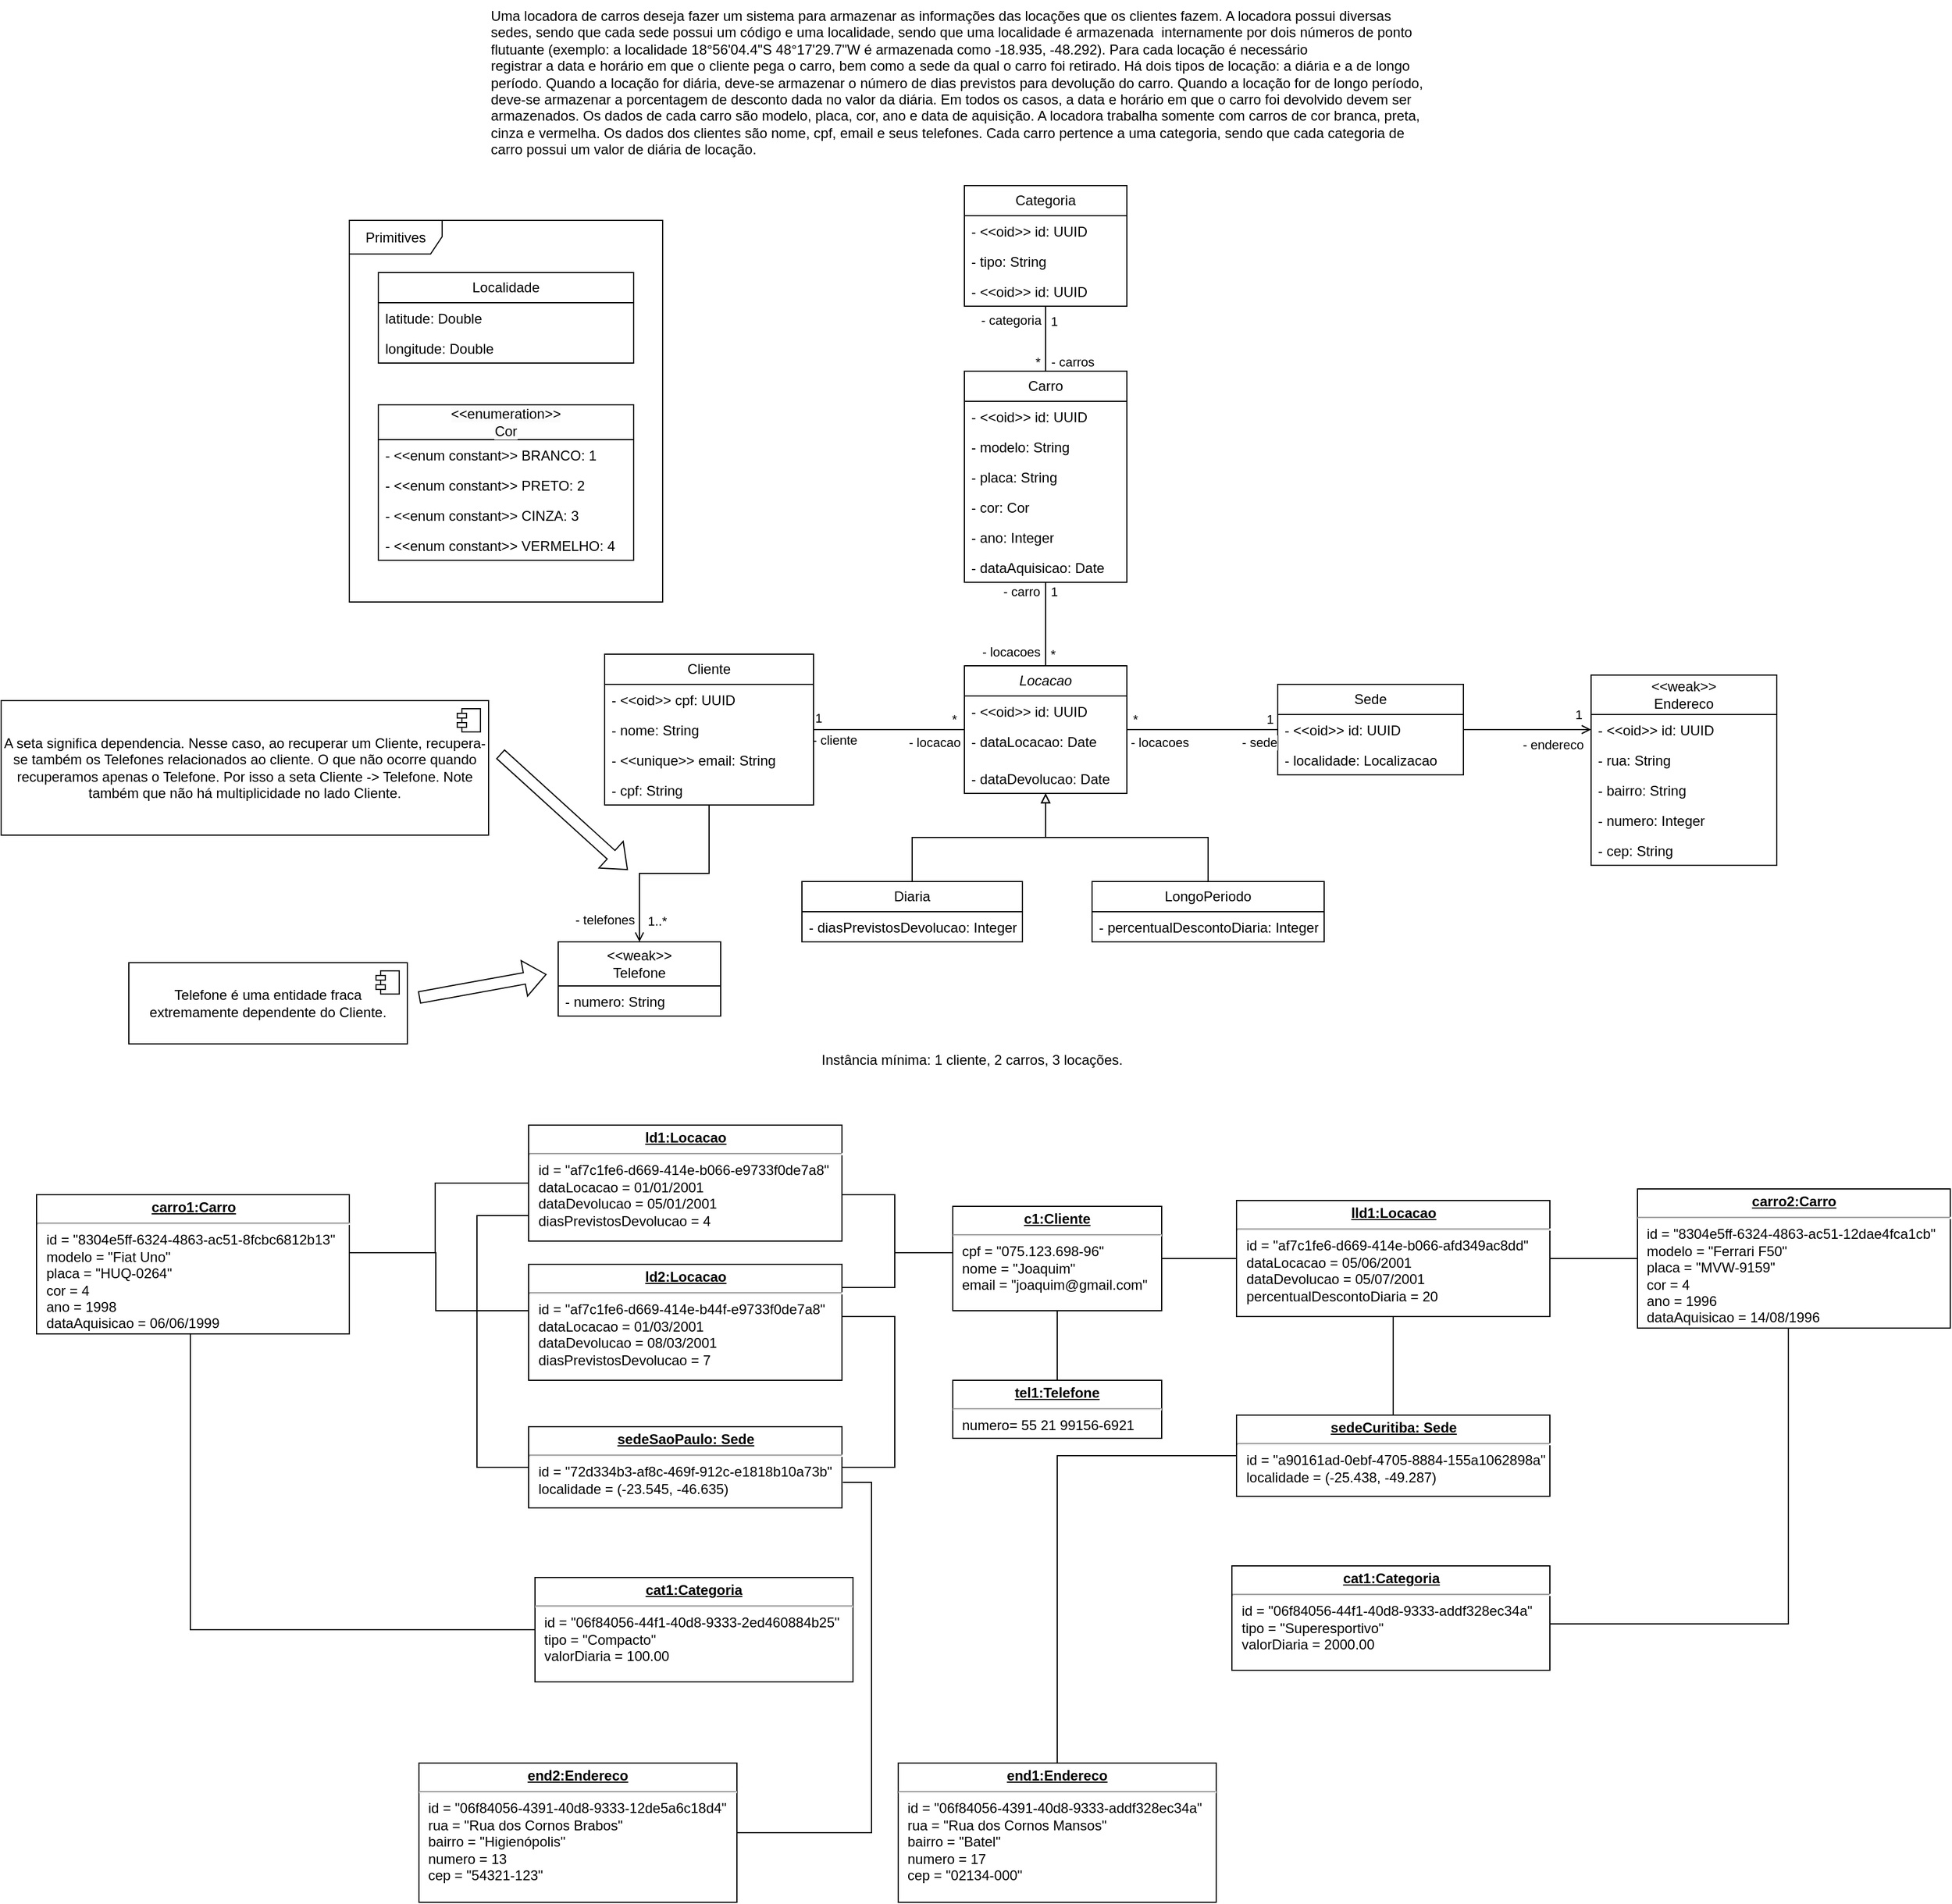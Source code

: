<mxfile version="21.1.2" type="device">
  <diagram name="Página-1" id="TsKpmsXjIN4i7DIbGRLz">
    <mxGraphModel dx="2321" dy="1532" grid="1" gridSize="10" guides="1" tooltips="1" connect="1" arrows="1" fold="1" page="1" pageScale="1" pageWidth="827" pageHeight="1169" math="0" shadow="0">
      <root>
        <mxCell id="0" />
        <mxCell id="1" parent="0" />
        <mxCell id="SaIdcCznH-HfNLjwCUsC-5" value="Sede" style="swimlane;fontStyle=0;childLayout=stackLayout;horizontal=1;startSize=26;fillColor=none;horizontalStack=0;resizeParent=1;resizeParentMax=0;resizeLast=0;collapsible=1;marginBottom=0;whiteSpace=wrap;html=1;" vertex="1" parent="1">
          <mxGeometry x="-120.0" y="-570" width="160" height="78" as="geometry" />
        </mxCell>
        <mxCell id="SaIdcCznH-HfNLjwCUsC-15" value="- &amp;lt;&amp;lt;oid&amp;gt;&amp;gt; id: UUID" style="text;strokeColor=none;fillColor=none;align=left;verticalAlign=top;spacingLeft=4;spacingRight=4;overflow=hidden;rotatable=0;points=[[0,0.5],[1,0.5]];portConstraint=eastwest;whiteSpace=wrap;html=1;" vertex="1" parent="SaIdcCznH-HfNLjwCUsC-5">
          <mxGeometry y="26" width="160" height="26" as="geometry" />
        </mxCell>
        <mxCell id="SaIdcCznH-HfNLjwCUsC-114" value="- localidade: Localizacao" style="text;strokeColor=none;fillColor=none;align=left;verticalAlign=top;spacingLeft=4;spacingRight=4;overflow=hidden;rotatable=0;points=[[0,0.5],[1,0.5]];portConstraint=eastwest;whiteSpace=wrap;html=1;" vertex="1" parent="SaIdcCznH-HfNLjwCUsC-5">
          <mxGeometry y="52" width="160" height="26" as="geometry" />
        </mxCell>
        <mxCell id="SaIdcCznH-HfNLjwCUsC-16" value="Primitives" style="shape=umlFrame;whiteSpace=wrap;html=1;pointerEvents=0;width=80;height=29;" vertex="1" parent="1">
          <mxGeometry x="-920" y="-970" width="270" height="329" as="geometry" />
        </mxCell>
        <mxCell id="SaIdcCznH-HfNLjwCUsC-17" value="Localidade" style="swimlane;fontStyle=0;childLayout=stackLayout;horizontal=1;startSize=26;fillColor=none;horizontalStack=0;resizeParent=1;resizeParentMax=0;resizeLast=0;collapsible=1;marginBottom=0;whiteSpace=wrap;html=1;" vertex="1" parent="1">
          <mxGeometry x="-895" y="-925" width="220" height="78" as="geometry" />
        </mxCell>
        <mxCell id="SaIdcCznH-HfNLjwCUsC-18" value="latitude: Double" style="text;strokeColor=none;fillColor=none;align=left;verticalAlign=top;spacingLeft=4;spacingRight=4;overflow=hidden;rotatable=0;points=[[0,0.5],[1,0.5]];portConstraint=eastwest;whiteSpace=wrap;html=1;" vertex="1" parent="SaIdcCznH-HfNLjwCUsC-17">
          <mxGeometry y="26" width="220" height="26" as="geometry" />
        </mxCell>
        <mxCell id="SaIdcCznH-HfNLjwCUsC-19" value="longitude: Double" style="text;strokeColor=none;fillColor=none;align=left;verticalAlign=top;spacingLeft=4;spacingRight=4;overflow=hidden;rotatable=0;points=[[0,0.5],[1,0.5]];portConstraint=eastwest;whiteSpace=wrap;html=1;" vertex="1" parent="SaIdcCznH-HfNLjwCUsC-17">
          <mxGeometry y="52" width="220" height="26" as="geometry" />
        </mxCell>
        <mxCell id="SaIdcCznH-HfNLjwCUsC-43" style="edgeStyle=orthogonalEdgeStyle;rounded=0;orthogonalLoop=1;jettySize=auto;html=1;endArrow=none;endFill=0;" edge="1" parent="1" source="SaIdcCznH-HfNLjwCUsC-21" target="SaIdcCznH-HfNLjwCUsC-28">
          <mxGeometry relative="1" as="geometry" />
        </mxCell>
        <mxCell id="SaIdcCznH-HfNLjwCUsC-49" value="1" style="edgeLabel;html=1;align=center;verticalAlign=middle;resizable=0;points=[];" vertex="1" connectable="0" parent="SaIdcCznH-HfNLjwCUsC-43">
          <mxGeometry x="-0.863" relative="1" as="geometry">
            <mxPoint x="-5" y="-10" as="offset" />
          </mxGeometry>
        </mxCell>
        <mxCell id="SaIdcCznH-HfNLjwCUsC-50" value="- cliente" style="edgeLabel;html=1;align=center;verticalAlign=middle;resizable=0;points=[];" vertex="1" connectable="0" parent="SaIdcCznH-HfNLjwCUsC-43">
          <mxGeometry x="-0.863" relative="1" as="geometry">
            <mxPoint x="9" y="9" as="offset" />
          </mxGeometry>
        </mxCell>
        <mxCell id="SaIdcCznH-HfNLjwCUsC-53" value="*" style="edgeLabel;html=1;align=center;verticalAlign=middle;resizable=0;points=[];" vertex="1" connectable="0" parent="SaIdcCznH-HfNLjwCUsC-43">
          <mxGeometry x="0.725" y="-3" relative="1" as="geometry">
            <mxPoint x="9" y="-12" as="offset" />
          </mxGeometry>
        </mxCell>
        <mxCell id="SaIdcCznH-HfNLjwCUsC-54" value="- locacao" style="edgeLabel;html=1;align=center;verticalAlign=middle;resizable=0;points=[];" vertex="1" connectable="0" parent="SaIdcCznH-HfNLjwCUsC-43">
          <mxGeometry x="0.861" relative="1" as="geometry">
            <mxPoint x="-17" y="11" as="offset" />
          </mxGeometry>
        </mxCell>
        <mxCell id="SaIdcCznH-HfNLjwCUsC-21" value="Cliente" style="swimlane;fontStyle=0;childLayout=stackLayout;horizontal=1;startSize=26;fillColor=none;horizontalStack=0;resizeParent=1;resizeParentMax=0;resizeLast=0;collapsible=1;marginBottom=0;whiteSpace=wrap;html=1;" vertex="1" parent="1">
          <mxGeometry x="-700" y="-596" width="180" height="130" as="geometry" />
        </mxCell>
        <mxCell id="SaIdcCznH-HfNLjwCUsC-26" value="- &amp;lt;&amp;lt;oid&amp;gt;&amp;gt; cpf: UUID" style="text;strokeColor=none;fillColor=none;align=left;verticalAlign=top;spacingLeft=4;spacingRight=4;overflow=hidden;rotatable=0;points=[[0,0.5],[1,0.5]];portConstraint=eastwest;whiteSpace=wrap;html=1;" vertex="1" parent="SaIdcCznH-HfNLjwCUsC-21">
          <mxGeometry y="26" width="180" height="26" as="geometry" />
        </mxCell>
        <mxCell id="SaIdcCznH-HfNLjwCUsC-94" value="- nome: String" style="text;strokeColor=none;fillColor=none;align=left;verticalAlign=top;spacingLeft=4;spacingRight=4;overflow=hidden;rotatable=0;points=[[0,0.5],[1,0.5]];portConstraint=eastwest;whiteSpace=wrap;html=1;" vertex="1" parent="SaIdcCznH-HfNLjwCUsC-21">
          <mxGeometry y="52" width="180" height="26" as="geometry" />
        </mxCell>
        <mxCell id="SaIdcCznH-HfNLjwCUsC-95" value="- &amp;lt;&amp;lt;unique&amp;gt;&amp;gt; email: String" style="text;strokeColor=none;fillColor=none;align=left;verticalAlign=top;spacingLeft=4;spacingRight=4;overflow=hidden;rotatable=0;points=[[0,0.5],[1,0.5]];portConstraint=eastwest;whiteSpace=wrap;html=1;" vertex="1" parent="SaIdcCznH-HfNLjwCUsC-21">
          <mxGeometry y="78" width="180" height="26" as="geometry" />
        </mxCell>
        <mxCell id="SaIdcCznH-HfNLjwCUsC-96" value="- cpf: String" style="text;strokeColor=none;fillColor=none;align=left;verticalAlign=top;spacingLeft=4;spacingRight=4;overflow=hidden;rotatable=0;points=[[0,0.5],[1,0.5]];portConstraint=eastwest;whiteSpace=wrap;html=1;" vertex="1" parent="SaIdcCznH-HfNLjwCUsC-21">
          <mxGeometry y="104" width="180" height="26" as="geometry" />
        </mxCell>
        <mxCell id="SaIdcCznH-HfNLjwCUsC-46" style="edgeStyle=orthogonalEdgeStyle;rounded=0;orthogonalLoop=1;jettySize=auto;html=1;endArrow=none;endFill=0;" edge="1" parent="1" source="SaIdcCznH-HfNLjwCUsC-28" target="SaIdcCznH-HfNLjwCUsC-5">
          <mxGeometry relative="1" as="geometry" />
        </mxCell>
        <mxCell id="SaIdcCznH-HfNLjwCUsC-47" value="1" style="edgeLabel;html=1;align=center;verticalAlign=middle;resizable=0;points=[];" vertex="1" connectable="0" parent="SaIdcCznH-HfNLjwCUsC-46">
          <mxGeometry x="0.863" y="3" relative="1" as="geometry">
            <mxPoint x="2" y="-6" as="offset" />
          </mxGeometry>
        </mxCell>
        <mxCell id="SaIdcCznH-HfNLjwCUsC-48" value="- sede" style="edgeLabel;html=1;align=center;verticalAlign=middle;resizable=0;points=[];" vertex="1" connectable="0" parent="SaIdcCznH-HfNLjwCUsC-46">
          <mxGeometry x="0.848" y="1" relative="1" as="geometry">
            <mxPoint x="-6" y="12" as="offset" />
          </mxGeometry>
        </mxCell>
        <mxCell id="SaIdcCznH-HfNLjwCUsC-51" value="*" style="edgeLabel;html=1;align=center;verticalAlign=middle;resizable=0;points=[];" vertex="1" connectable="0" parent="SaIdcCznH-HfNLjwCUsC-46">
          <mxGeometry x="-0.807" y="2" relative="1" as="geometry">
            <mxPoint x="-6" y="-7" as="offset" />
          </mxGeometry>
        </mxCell>
        <mxCell id="SaIdcCznH-HfNLjwCUsC-52" value="- locacoes" style="edgeLabel;html=1;align=center;verticalAlign=middle;resizable=0;points=[];" vertex="1" connectable="0" parent="SaIdcCznH-HfNLjwCUsC-46">
          <mxGeometry x="-0.803" y="-1" relative="1" as="geometry">
            <mxPoint x="15" y="10" as="offset" />
          </mxGeometry>
        </mxCell>
        <mxCell id="SaIdcCznH-HfNLjwCUsC-67" style="edgeStyle=orthogonalEdgeStyle;rounded=0;orthogonalLoop=1;jettySize=auto;html=1;endArrow=none;endFill=0;" edge="1" parent="1" source="SaIdcCznH-HfNLjwCUsC-28" target="SaIdcCznH-HfNLjwCUsC-60">
          <mxGeometry relative="1" as="geometry" />
        </mxCell>
        <mxCell id="SaIdcCznH-HfNLjwCUsC-68" value="*" style="edgeLabel;html=1;align=center;verticalAlign=middle;resizable=0;points=[];" vertex="1" connectable="0" parent="SaIdcCznH-HfNLjwCUsC-67">
          <mxGeometry x="-0.782" y="-1" relative="1" as="geometry">
            <mxPoint x="5" y="-2" as="offset" />
          </mxGeometry>
        </mxCell>
        <mxCell id="SaIdcCznH-HfNLjwCUsC-69" value="- locacoes" style="edgeLabel;html=1;align=center;verticalAlign=middle;resizable=0;points=[];" vertex="1" connectable="0" parent="SaIdcCznH-HfNLjwCUsC-67">
          <mxGeometry x="-0.797" y="2" relative="1" as="geometry">
            <mxPoint x="-28" y="-5" as="offset" />
          </mxGeometry>
        </mxCell>
        <mxCell id="SaIdcCznH-HfNLjwCUsC-70" value="1" style="edgeLabel;html=1;align=center;verticalAlign=middle;resizable=0;points=[];" vertex="1" connectable="0" parent="SaIdcCznH-HfNLjwCUsC-67">
          <mxGeometry x="0.788" y="-1" relative="1" as="geometry">
            <mxPoint x="6" as="offset" />
          </mxGeometry>
        </mxCell>
        <mxCell id="SaIdcCznH-HfNLjwCUsC-71" value="- carro" style="edgeLabel;html=1;align=center;verticalAlign=middle;resizable=0;points=[];" vertex="1" connectable="0" parent="SaIdcCznH-HfNLjwCUsC-67">
          <mxGeometry x="0.833" y="2" relative="1" as="geometry">
            <mxPoint x="-19" y="2" as="offset" />
          </mxGeometry>
        </mxCell>
        <mxCell id="SaIdcCznH-HfNLjwCUsC-28" value="&lt;i&gt;Locacao&lt;/i&gt;" style="swimlane;fontStyle=0;childLayout=stackLayout;horizontal=1;startSize=26;fillColor=none;horizontalStack=0;resizeParent=1;resizeParentMax=0;resizeLast=0;collapsible=1;marginBottom=0;whiteSpace=wrap;html=1;" vertex="1" parent="1">
          <mxGeometry x="-390" y="-586" width="140" height="110" as="geometry" />
        </mxCell>
        <mxCell id="SaIdcCznH-HfNLjwCUsC-31" value="- &amp;lt;&amp;lt;oid&amp;gt;&amp;gt; id: UUID" style="text;strokeColor=none;fillColor=none;align=left;verticalAlign=top;spacingLeft=4;spacingRight=4;overflow=hidden;rotatable=0;points=[[0,0.5],[1,0.5]];portConstraint=eastwest;whiteSpace=wrap;html=1;" vertex="1" parent="SaIdcCznH-HfNLjwCUsC-28">
          <mxGeometry y="26" width="140" height="26" as="geometry" />
        </mxCell>
        <mxCell id="SaIdcCznH-HfNLjwCUsC-59" value="- dataLocacao: Date" style="text;strokeColor=none;fillColor=none;align=left;verticalAlign=top;spacingLeft=4;spacingRight=4;overflow=hidden;rotatable=0;points=[[0,0.5],[1,0.5]];portConstraint=eastwest;whiteSpace=wrap;html=1;" vertex="1" parent="SaIdcCznH-HfNLjwCUsC-28">
          <mxGeometry y="52" width="140" height="32" as="geometry" />
        </mxCell>
        <mxCell id="SaIdcCznH-HfNLjwCUsC-42" value="- dataDevolucao: Date" style="text;strokeColor=none;fillColor=none;align=left;verticalAlign=top;spacingLeft=4;spacingRight=4;overflow=hidden;rotatable=0;points=[[0,0.5],[1,0.5]];portConstraint=eastwest;whiteSpace=wrap;html=1;" vertex="1" parent="SaIdcCznH-HfNLjwCUsC-28">
          <mxGeometry y="84" width="140" height="26" as="geometry" />
        </mxCell>
        <mxCell id="SaIdcCznH-HfNLjwCUsC-40" style="edgeStyle=orthogonalEdgeStyle;rounded=0;orthogonalLoop=1;jettySize=auto;html=1;endArrow=block;endFill=0;" edge="1" parent="1" source="SaIdcCznH-HfNLjwCUsC-32" target="SaIdcCznH-HfNLjwCUsC-28">
          <mxGeometry relative="1" as="geometry" />
        </mxCell>
        <mxCell id="SaIdcCznH-HfNLjwCUsC-32" value="Diaria" style="swimlane;fontStyle=0;childLayout=stackLayout;horizontal=1;startSize=26;fillColor=none;horizontalStack=0;resizeParent=1;resizeParentMax=0;resizeLast=0;collapsible=1;marginBottom=0;whiteSpace=wrap;html=1;" vertex="1" parent="1">
          <mxGeometry x="-530" y="-400" width="190" height="52" as="geometry" />
        </mxCell>
        <mxCell id="SaIdcCznH-HfNLjwCUsC-33" value="- diasPrevistosDevolucao: Integer" style="text;strokeColor=none;fillColor=none;align=left;verticalAlign=top;spacingLeft=4;spacingRight=4;overflow=hidden;rotatable=0;points=[[0,0.5],[1,0.5]];portConstraint=eastwest;whiteSpace=wrap;html=1;" vertex="1" parent="SaIdcCznH-HfNLjwCUsC-32">
          <mxGeometry y="26" width="190" height="26" as="geometry" />
        </mxCell>
        <mxCell id="SaIdcCznH-HfNLjwCUsC-41" style="edgeStyle=orthogonalEdgeStyle;rounded=0;orthogonalLoop=1;jettySize=auto;html=1;endArrow=block;endFill=0;" edge="1" parent="1" source="SaIdcCznH-HfNLjwCUsC-36" target="SaIdcCznH-HfNLjwCUsC-28">
          <mxGeometry relative="1" as="geometry" />
        </mxCell>
        <mxCell id="SaIdcCznH-HfNLjwCUsC-36" value="LongoPeriodo" style="swimlane;fontStyle=0;childLayout=stackLayout;horizontal=1;startSize=26;fillColor=none;horizontalStack=0;resizeParent=1;resizeParentMax=0;resizeLast=0;collapsible=1;marginBottom=0;whiteSpace=wrap;html=1;" vertex="1" parent="1">
          <mxGeometry x="-280" y="-400" width="200" height="52" as="geometry" />
        </mxCell>
        <mxCell id="SaIdcCznH-HfNLjwCUsC-38" value="- percentualDescontoDiaria: Integer" style="text;strokeColor=none;fillColor=none;align=left;verticalAlign=top;spacingLeft=4;spacingRight=4;overflow=hidden;rotatable=0;points=[[0,0.5],[1,0.5]];portConstraint=eastwest;whiteSpace=wrap;html=1;" vertex="1" parent="SaIdcCznH-HfNLjwCUsC-36">
          <mxGeometry y="26" width="200" height="26" as="geometry" />
        </mxCell>
        <mxCell id="SaIdcCznH-HfNLjwCUsC-86" style="edgeStyle=orthogonalEdgeStyle;rounded=0;orthogonalLoop=1;jettySize=auto;html=1;endArrow=none;endFill=0;" edge="1" parent="1" source="SaIdcCznH-HfNLjwCUsC-60" target="SaIdcCznH-HfNLjwCUsC-80">
          <mxGeometry relative="1" as="geometry">
            <Array as="points">
              <mxPoint x="-320" y="-850" />
              <mxPoint x="-320" y="-850" />
            </Array>
          </mxGeometry>
        </mxCell>
        <mxCell id="SaIdcCznH-HfNLjwCUsC-87" value="1" style="edgeLabel;html=1;align=center;verticalAlign=middle;resizable=0;points=[];" vertex="1" connectable="0" parent="SaIdcCznH-HfNLjwCUsC-86">
          <mxGeometry x="0.724" y="1" relative="1" as="geometry">
            <mxPoint x="8" y="5" as="offset" />
          </mxGeometry>
        </mxCell>
        <mxCell id="SaIdcCznH-HfNLjwCUsC-88" value="- categoria" style="edgeLabel;html=1;align=center;verticalAlign=middle;resizable=0;points=[];" vertex="1" connectable="0" parent="SaIdcCznH-HfNLjwCUsC-86">
          <mxGeometry x="0.589" y="1" relative="1" as="geometry">
            <mxPoint x="-29" as="offset" />
          </mxGeometry>
        </mxCell>
        <mxCell id="SaIdcCznH-HfNLjwCUsC-89" value="- carros" style="edgeLabel;html=1;align=center;verticalAlign=middle;resizable=0;points=[];" vertex="1" connectable="0" parent="SaIdcCznH-HfNLjwCUsC-86">
          <mxGeometry x="-0.696" y="2" relative="1" as="geometry">
            <mxPoint x="25" as="offset" />
          </mxGeometry>
        </mxCell>
        <mxCell id="SaIdcCznH-HfNLjwCUsC-90" value="*" style="edgeLabel;html=1;align=center;verticalAlign=middle;resizable=0;points=[];" vertex="1" connectable="0" parent="SaIdcCznH-HfNLjwCUsC-86">
          <mxGeometry x="-0.696" relative="1" as="geometry">
            <mxPoint x="-7" as="offset" />
          </mxGeometry>
        </mxCell>
        <mxCell id="SaIdcCznH-HfNLjwCUsC-60" value="Carro" style="swimlane;fontStyle=0;childLayout=stackLayout;horizontal=1;startSize=26;fillColor=none;horizontalStack=0;resizeParent=1;resizeParentMax=0;resizeLast=0;collapsible=1;marginBottom=0;whiteSpace=wrap;html=1;" vertex="1" parent="1">
          <mxGeometry x="-390" y="-840" width="140" height="182" as="geometry" />
        </mxCell>
        <mxCell id="SaIdcCznH-HfNLjwCUsC-61" value="- &amp;lt;&amp;lt;oid&amp;gt;&amp;gt; id: UUID" style="text;strokeColor=none;fillColor=none;align=left;verticalAlign=top;spacingLeft=4;spacingRight=4;overflow=hidden;rotatable=0;points=[[0,0.5],[1,0.5]];portConstraint=eastwest;whiteSpace=wrap;html=1;" vertex="1" parent="SaIdcCznH-HfNLjwCUsC-60">
          <mxGeometry y="26" width="140" height="26" as="geometry" />
        </mxCell>
        <mxCell id="SaIdcCznH-HfNLjwCUsC-62" value="- modelo: String" style="text;strokeColor=none;fillColor=none;align=left;verticalAlign=top;spacingLeft=4;spacingRight=4;overflow=hidden;rotatable=0;points=[[0,0.5],[1,0.5]];portConstraint=eastwest;whiteSpace=wrap;html=1;" vertex="1" parent="SaIdcCznH-HfNLjwCUsC-60">
          <mxGeometry y="52" width="140" height="26" as="geometry" />
        </mxCell>
        <mxCell id="SaIdcCznH-HfNLjwCUsC-63" value="- placa: String" style="text;strokeColor=none;fillColor=none;align=left;verticalAlign=top;spacingLeft=4;spacingRight=4;overflow=hidden;rotatable=0;points=[[0,0.5],[1,0.5]];portConstraint=eastwest;whiteSpace=wrap;html=1;" vertex="1" parent="SaIdcCznH-HfNLjwCUsC-60">
          <mxGeometry y="78" width="140" height="26" as="geometry" />
        </mxCell>
        <mxCell id="SaIdcCznH-HfNLjwCUsC-72" value="- cor: Cor" style="text;strokeColor=none;fillColor=none;align=left;verticalAlign=top;spacingLeft=4;spacingRight=4;overflow=hidden;rotatable=0;points=[[0,0.5],[1,0.5]];portConstraint=eastwest;whiteSpace=wrap;html=1;" vertex="1" parent="SaIdcCznH-HfNLjwCUsC-60">
          <mxGeometry y="104" width="140" height="26" as="geometry" />
        </mxCell>
        <mxCell id="SaIdcCznH-HfNLjwCUsC-127" value="- ano: Integer" style="text;strokeColor=none;fillColor=none;align=left;verticalAlign=top;spacingLeft=4;spacingRight=4;overflow=hidden;rotatable=0;points=[[0,0.5],[1,0.5]];portConstraint=eastwest;whiteSpace=wrap;html=1;" vertex="1" parent="SaIdcCznH-HfNLjwCUsC-60">
          <mxGeometry y="130" width="140" height="26" as="geometry" />
        </mxCell>
        <mxCell id="SaIdcCznH-HfNLjwCUsC-79" value="- dataAquisicao: Date" style="text;strokeColor=none;fillColor=none;align=left;verticalAlign=top;spacingLeft=4;spacingRight=4;overflow=hidden;rotatable=0;points=[[0,0.5],[1,0.5]];portConstraint=eastwest;whiteSpace=wrap;html=1;" vertex="1" parent="SaIdcCznH-HfNLjwCUsC-60">
          <mxGeometry y="156" width="140" height="26" as="geometry" />
        </mxCell>
        <mxCell id="SaIdcCznH-HfNLjwCUsC-73" value="&lt;span style=&quot;color: rgb(0, 0, 0); font-family: Helvetica; font-size: 12px; font-style: normal; font-variant-ligatures: normal; font-variant-caps: normal; font-weight: 400; letter-spacing: normal; orphans: 2; text-align: left; text-indent: 0px; text-transform: none; widows: 2; word-spacing: 0px; -webkit-text-stroke-width: 0px; background-color: rgb(251, 251, 251); text-decoration-thickness: initial; text-decoration-style: initial; text-decoration-color: initial; float: none; display: inline !important;&quot;&gt;&amp;lt;&amp;lt;enumeration&amp;gt;&amp;gt;&lt;br&gt;Cor&lt;br&gt;&lt;/span&gt;" style="swimlane;fontStyle=0;childLayout=stackLayout;horizontal=1;startSize=30;fillColor=none;horizontalStack=0;resizeParent=1;resizeParentMax=0;resizeLast=0;collapsible=1;marginBottom=0;whiteSpace=wrap;html=1;" vertex="1" parent="1">
          <mxGeometry x="-895" y="-811" width="220" height="134" as="geometry" />
        </mxCell>
        <mxCell id="SaIdcCznH-HfNLjwCUsC-74" value="- &amp;lt;&amp;lt;enum constant&amp;gt;&amp;gt; BRANCO: 1" style="text;strokeColor=none;fillColor=none;align=left;verticalAlign=top;spacingLeft=4;spacingRight=4;overflow=hidden;rotatable=0;points=[[0,0.5],[1,0.5]];portConstraint=eastwest;whiteSpace=wrap;html=1;" vertex="1" parent="SaIdcCznH-HfNLjwCUsC-73">
          <mxGeometry y="30" width="220" height="26" as="geometry" />
        </mxCell>
        <mxCell id="SaIdcCznH-HfNLjwCUsC-76" value="- &amp;lt;&amp;lt;enum constant&amp;gt;&amp;gt; PRETO: 2" style="text;strokeColor=none;fillColor=none;align=left;verticalAlign=top;spacingLeft=4;spacingRight=4;overflow=hidden;rotatable=0;points=[[0,0.5],[1,0.5]];portConstraint=eastwest;whiteSpace=wrap;html=1;" vertex="1" parent="SaIdcCznH-HfNLjwCUsC-73">
          <mxGeometry y="56" width="220" height="26" as="geometry" />
        </mxCell>
        <mxCell id="SaIdcCznH-HfNLjwCUsC-77" value="- &amp;lt;&amp;lt;enum constant&amp;gt;&amp;gt; CINZA: 3" style="text;strokeColor=none;fillColor=none;align=left;verticalAlign=top;spacingLeft=4;spacingRight=4;overflow=hidden;rotatable=0;points=[[0,0.5],[1,0.5]];portConstraint=eastwest;whiteSpace=wrap;html=1;" vertex="1" parent="SaIdcCznH-HfNLjwCUsC-73">
          <mxGeometry y="82" width="220" height="26" as="geometry" />
        </mxCell>
        <mxCell id="SaIdcCznH-HfNLjwCUsC-78" value="- &amp;lt;&amp;lt;enum constant&amp;gt;&amp;gt; VERMELHO: 4" style="text;strokeColor=none;fillColor=none;align=left;verticalAlign=top;spacingLeft=4;spacingRight=4;overflow=hidden;rotatable=0;points=[[0,0.5],[1,0.5]];portConstraint=eastwest;whiteSpace=wrap;html=1;" vertex="1" parent="SaIdcCznH-HfNLjwCUsC-73">
          <mxGeometry y="108" width="220" height="26" as="geometry" />
        </mxCell>
        <mxCell id="SaIdcCznH-HfNLjwCUsC-80" value="Categoria" style="swimlane;fontStyle=0;childLayout=stackLayout;horizontal=1;startSize=26;fillColor=none;horizontalStack=0;resizeParent=1;resizeParentMax=0;resizeLast=0;collapsible=1;marginBottom=0;whiteSpace=wrap;html=1;" vertex="1" parent="1">
          <mxGeometry x="-390" y="-1000" width="140" height="104" as="geometry" />
        </mxCell>
        <mxCell id="SaIdcCznH-HfNLjwCUsC-81" value="- &amp;lt;&amp;lt;oid&amp;gt;&amp;gt; id: UUID" style="text;strokeColor=none;fillColor=none;align=left;verticalAlign=top;spacingLeft=4;spacingRight=4;overflow=hidden;rotatable=0;points=[[0,0.5],[1,0.5]];portConstraint=eastwest;whiteSpace=wrap;html=1;" vertex="1" parent="SaIdcCznH-HfNLjwCUsC-80">
          <mxGeometry y="26" width="140" height="26" as="geometry" />
        </mxCell>
        <mxCell id="SaIdcCznH-HfNLjwCUsC-82" value="- tipo: String" style="text;strokeColor=none;fillColor=none;align=left;verticalAlign=top;spacingLeft=4;spacingRight=4;overflow=hidden;rotatable=0;points=[[0,0.5],[1,0.5]];portConstraint=eastwest;whiteSpace=wrap;html=1;" vertex="1" parent="SaIdcCznH-HfNLjwCUsC-80">
          <mxGeometry y="52" width="140" height="26" as="geometry" />
        </mxCell>
        <mxCell id="SaIdcCznH-HfNLjwCUsC-122" value="- &amp;lt;&amp;lt;oid&amp;gt;&amp;gt; id: UUID" style="text;strokeColor=none;fillColor=none;align=left;verticalAlign=top;spacingLeft=4;spacingRight=4;overflow=hidden;rotatable=0;points=[[0,0.5],[1,0.5]];portConstraint=eastwest;whiteSpace=wrap;html=1;" vertex="1" parent="SaIdcCznH-HfNLjwCUsC-80">
          <mxGeometry y="78" width="140" height="26" as="geometry" />
        </mxCell>
        <mxCell id="SaIdcCznH-HfNLjwCUsC-102" style="edgeStyle=orthogonalEdgeStyle;rounded=0;orthogonalLoop=1;jettySize=auto;html=1;endArrow=none;endFill=0;" edge="1" parent="1" source="SaIdcCznH-HfNLjwCUsC-91" target="SaIdcCznH-HfNLjwCUsC-97">
          <mxGeometry relative="1" as="geometry">
            <Array as="points">
              <mxPoint x="-450" y="-80" />
              <mxPoint x="-450" y="-130" />
            </Array>
          </mxGeometry>
        </mxCell>
        <mxCell id="SaIdcCznH-HfNLjwCUsC-103" style="edgeStyle=orthogonalEdgeStyle;rounded=0;orthogonalLoop=1;jettySize=auto;html=1;endArrow=none;endFill=0;" edge="1" parent="1" source="SaIdcCznH-HfNLjwCUsC-91" target="SaIdcCznH-HfNLjwCUsC-100">
          <mxGeometry relative="1" as="geometry">
            <Array as="points">
              <mxPoint x="-450" y="-80" />
              <mxPoint x="-450" y="-50" />
            </Array>
          </mxGeometry>
        </mxCell>
        <mxCell id="SaIdcCznH-HfNLjwCUsC-112" style="edgeStyle=orthogonalEdgeStyle;rounded=0;orthogonalLoop=1;jettySize=auto;html=1;endArrow=none;endFill=0;" edge="1" parent="1" source="SaIdcCznH-HfNLjwCUsC-91" target="SaIdcCznH-HfNLjwCUsC-101">
          <mxGeometry relative="1" as="geometry" />
        </mxCell>
        <mxCell id="SaIdcCznH-HfNLjwCUsC-138" style="edgeStyle=orthogonalEdgeStyle;rounded=0;orthogonalLoop=1;jettySize=auto;html=1;endArrow=none;endFill=0;" edge="1" parent="1" source="SaIdcCznH-HfNLjwCUsC-91" target="SaIdcCznH-HfNLjwCUsC-137">
          <mxGeometry relative="1" as="geometry" />
        </mxCell>
        <mxCell id="SaIdcCznH-HfNLjwCUsC-91" value="&lt;p style=&quot;margin:0px;margin-top:4px;text-align:center;text-decoration:underline;&quot;&gt;&lt;b&gt;c1:Cliente&lt;/b&gt;&lt;/p&gt;&lt;hr&gt;&lt;p style=&quot;margin:0px;margin-left:8px;&quot;&gt;cpf = &quot;075.123.698-96&quot;&lt;br&gt;&lt;/p&gt;&lt;p style=&quot;margin:0px;margin-left:8px;&quot;&gt;nome = &quot;Joaquim&quot;&lt;/p&gt;&lt;p style=&quot;margin:0px;margin-left:8px;&quot;&gt;email = &quot;joaquim@gmail.com&quot;&lt;/p&gt;&lt;p style=&quot;margin:0px;margin-left:8px;&quot;&gt;&lt;br&gt;&lt;/p&gt;" style="verticalAlign=top;align=left;overflow=fill;fontSize=12;fontFamily=Helvetica;html=1;whiteSpace=wrap;" vertex="1" parent="1">
          <mxGeometry x="-400" y="-120" width="180" height="90" as="geometry" />
        </mxCell>
        <mxCell id="SaIdcCznH-HfNLjwCUsC-92" value="Uma locadora de carros deseja fazer um sistema para armazenar&amp;nbsp;as informações das locações que os clientes fazem. A locadora possui diversas sedes, sendo que cada sede possui um código e uma localidade, sendo que uma localidade é armazenada&amp;nbsp; internamente por dois números de ponto flutuante (exemplo: a localidade 18°56&#39;04.4&quot;S 48°17&#39;29.7&quot;W é armazenada como -18.935, -48.292). Para cada locação é necessário&lt;br&gt;registrar a data e horário em que o cliente pega o carro, bem como a sede da qual o carro foi retirado. Há dois tipos de locação: a diária e a de longo período. Quando a locação for diária, deve-se armazenar o número de dias previstos para devolução do carro. Quando a locação for de longo período, deve-se armazenar a porcentagem de desconto dada no valor da diária. Em todos os casos, a data e horário em que o carro foi devolvido devem ser armazenados. Os dados de cada carro são modelo, placa, cor, ano e data de aquisição. A locadora trabalha somente com carros de cor branca, preta, cinza e vermelha. Os dados dos clientes são nome, cpf, email e seus telefones. Cada carro pertence a uma categoria, sendo que cada categoria de carro possui um valor de diária de locação." style="text;whiteSpace=wrap;html=1;" vertex="1" parent="1">
          <mxGeometry x="-800" y="-1160" width="810" height="140" as="geometry" />
        </mxCell>
        <mxCell id="SaIdcCznH-HfNLjwCUsC-93" value="Instância mínima: 1 cliente, 2 carros, 3 locações." style="text;whiteSpace=wrap;html=1;" vertex="1" parent="1">
          <mxGeometry x="-515" y="-260" width="290" height="40" as="geometry" />
        </mxCell>
        <mxCell id="SaIdcCznH-HfNLjwCUsC-109" style="edgeStyle=orthogonalEdgeStyle;rounded=0;orthogonalLoop=1;jettySize=auto;html=1;endArrow=none;endFill=0;" edge="1" parent="1" source="SaIdcCznH-HfNLjwCUsC-97" target="SaIdcCznH-HfNLjwCUsC-105">
          <mxGeometry relative="1" as="geometry">
            <Array as="points">
              <mxPoint x="-846" y="-140" />
              <mxPoint x="-846" y="-80" />
            </Array>
          </mxGeometry>
        </mxCell>
        <mxCell id="SaIdcCznH-HfNLjwCUsC-97" value="&lt;p style=&quot;margin:0px;margin-top:4px;text-align:center;text-decoration:underline;&quot;&gt;&lt;b&gt;ld1:Locacao&lt;/b&gt;&lt;/p&gt;&lt;hr&gt;&lt;p style=&quot;margin:0px;margin-left:8px;&quot;&gt;id =&amp;nbsp;&quot;af7c1fe6-d669-414e-b066-e9733f0de7a8&quot;&lt;/p&gt;&lt;p style=&quot;margin:0px;margin-left:8px;&quot;&gt;dataLocacao = 01/01/2001&lt;br&gt;dataDevolucao = 05/01/2001&lt;/p&gt;&lt;p style=&quot;margin:0px;margin-left:8px;&quot;&gt;diasPrevistosDevolucao = 4&lt;br&gt;&lt;/p&gt;" style="verticalAlign=top;align=left;overflow=fill;fontSize=12;fontFamily=Helvetica;html=1;whiteSpace=wrap;" vertex="1" parent="1">
          <mxGeometry x="-765.5" y="-190" width="270" height="100" as="geometry" />
        </mxCell>
        <mxCell id="SaIdcCznH-HfNLjwCUsC-110" style="edgeStyle=orthogonalEdgeStyle;rounded=0;orthogonalLoop=1;jettySize=auto;html=1;endArrow=none;endFill=0;" edge="1" parent="1" source="SaIdcCznH-HfNLjwCUsC-100" target="SaIdcCznH-HfNLjwCUsC-105">
          <mxGeometry relative="1" as="geometry">
            <Array as="points">
              <mxPoint x="-845.5" y="-30" />
              <mxPoint x="-845.5" y="-80" />
            </Array>
          </mxGeometry>
        </mxCell>
        <mxCell id="SaIdcCznH-HfNLjwCUsC-117" style="edgeStyle=orthogonalEdgeStyle;rounded=0;orthogonalLoop=1;jettySize=auto;html=1;endArrow=none;endFill=0;" edge="1" parent="1" source="SaIdcCznH-HfNLjwCUsC-100" target="SaIdcCznH-HfNLjwCUsC-113">
          <mxGeometry relative="1" as="geometry">
            <Array as="points">
              <mxPoint x="-450" y="-25" />
              <mxPoint x="-450" y="105" />
            </Array>
          </mxGeometry>
        </mxCell>
        <mxCell id="SaIdcCznH-HfNLjwCUsC-100" value="&lt;p style=&quot;margin:0px;margin-top:4px;text-align:center;text-decoration:underline;&quot;&gt;&lt;b&gt;ld2:Locacao&lt;/b&gt;&lt;/p&gt;&lt;hr&gt;&lt;p style=&quot;margin:0px;margin-left:8px;&quot;&gt;id =&amp;nbsp;&quot;af7c1fe6-d669-414e-b44f-e9733f0de7a8&quot;&lt;/p&gt;&lt;p style=&quot;margin:0px;margin-left:8px;&quot;&gt;dataLocacao = 01/03/2001&lt;br&gt;dataDevolucao = 08/03/2001&lt;/p&gt;&lt;p style=&quot;margin:0px;margin-left:8px;&quot;&gt;diasPrevistosDevolucao = 7&lt;br&gt;&lt;/p&gt;" style="verticalAlign=top;align=left;overflow=fill;fontSize=12;fontFamily=Helvetica;html=1;whiteSpace=wrap;" vertex="1" parent="1">
          <mxGeometry x="-765.5" y="-70" width="270" height="100" as="geometry" />
        </mxCell>
        <mxCell id="SaIdcCznH-HfNLjwCUsC-111" style="edgeStyle=orthogonalEdgeStyle;rounded=0;orthogonalLoop=1;jettySize=auto;html=1;endArrow=none;endFill=0;" edge="1" parent="1" source="SaIdcCznH-HfNLjwCUsC-101" target="SaIdcCznH-HfNLjwCUsC-107">
          <mxGeometry relative="1" as="geometry" />
        </mxCell>
        <mxCell id="SaIdcCznH-HfNLjwCUsC-120" style="edgeStyle=orthogonalEdgeStyle;rounded=0;orthogonalLoop=1;jettySize=auto;html=1;endArrow=none;endFill=0;" edge="1" parent="1" source="SaIdcCznH-HfNLjwCUsC-101" target="SaIdcCznH-HfNLjwCUsC-119">
          <mxGeometry relative="1" as="geometry" />
        </mxCell>
        <mxCell id="SaIdcCznH-HfNLjwCUsC-101" value="&lt;p style=&quot;margin:0px;margin-top:4px;text-align:center;text-decoration:underline;&quot;&gt;&lt;b&gt;lld1:Locacao&lt;/b&gt;&lt;/p&gt;&lt;hr&gt;&lt;p style=&quot;margin:0px;margin-left:8px;&quot;&gt;id =&amp;nbsp;&quot;af7c1fe6-d669-414e-b066-afd349ac8dd&quot;&lt;/p&gt;&lt;p style=&quot;margin:0px;margin-left:8px;&quot;&gt;dataLocacao = 05/06/2001&lt;br&gt;dataDevolucao = 05/07/2001&lt;/p&gt;&lt;p style=&quot;margin:0px;margin-left:8px;&quot;&gt;percentualDescontoDiaria = 20&lt;/p&gt;" style="verticalAlign=top;align=left;overflow=fill;fontSize=12;fontFamily=Helvetica;html=1;whiteSpace=wrap;" vertex="1" parent="1">
          <mxGeometry x="-155.5" y="-125" width="270" height="100" as="geometry" />
        </mxCell>
        <mxCell id="SaIdcCznH-HfNLjwCUsC-124" style="edgeStyle=orthogonalEdgeStyle;rounded=0;orthogonalLoop=1;jettySize=auto;html=1;endArrow=none;endFill=0;" edge="1" parent="1" source="SaIdcCznH-HfNLjwCUsC-105" target="SaIdcCznH-HfNLjwCUsC-121">
          <mxGeometry relative="1" as="geometry">
            <Array as="points">
              <mxPoint x="-1057" y="245" />
            </Array>
          </mxGeometry>
        </mxCell>
        <mxCell id="SaIdcCznH-HfNLjwCUsC-105" value="&lt;p style=&quot;margin:0px;margin-top:4px;text-align:center;text-decoration:underline;&quot;&gt;&lt;b&gt;carro1:Carro&lt;/b&gt;&lt;/p&gt;&lt;hr&gt;&lt;p style=&quot;margin:0px;margin-left:8px;&quot;&gt;id =&amp;nbsp;&quot;8304e5ff-6324-4863-ac51-8fcbc6812b13&quot;&lt;/p&gt;&lt;p style=&quot;margin:0px;margin-left:8px;&quot;&gt;modelo = &quot;Fiat Uno&quot;&lt;/p&gt;&lt;p style=&quot;margin:0px;margin-left:8px;&quot;&gt;placa = &quot;HUQ-0264&quot;&lt;/p&gt;&lt;p style=&quot;margin:0px;margin-left:8px;&quot;&gt;cor = 4&lt;/p&gt;&lt;p style=&quot;margin:0px;margin-left:8px;&quot;&gt;ano = 1998&lt;br&gt;&lt;/p&gt;&lt;p style=&quot;margin:0px;margin-left:8px;&quot;&gt;dataAquisicao = 06/06/1999&lt;/p&gt;&lt;p style=&quot;margin:0px;margin-left:8px;&quot;&gt;&lt;br&gt;&lt;/p&gt;" style="verticalAlign=top;align=left;overflow=fill;fontSize=12;fontFamily=Helvetica;html=1;whiteSpace=wrap;" vertex="1" parent="1">
          <mxGeometry x="-1189.5" y="-130" width="269.5" height="120" as="geometry" />
        </mxCell>
        <mxCell id="SaIdcCznH-HfNLjwCUsC-126" style="edgeStyle=orthogonalEdgeStyle;rounded=0;orthogonalLoop=1;jettySize=auto;html=1;endArrow=none;endFill=0;" edge="1" parent="1" source="SaIdcCznH-HfNLjwCUsC-107" target="SaIdcCznH-HfNLjwCUsC-125">
          <mxGeometry relative="1" as="geometry">
            <Array as="points">
              <mxPoint x="320" y="240" />
            </Array>
          </mxGeometry>
        </mxCell>
        <mxCell id="SaIdcCznH-HfNLjwCUsC-107" value="&lt;p style=&quot;margin:0px;margin-top:4px;text-align:center;text-decoration:underline;&quot;&gt;&lt;b&gt;carro2:Carro&lt;/b&gt;&lt;/p&gt;&lt;hr&gt;&lt;p style=&quot;margin:0px;margin-left:8px;&quot;&gt;id =&amp;nbsp;&quot;8304e5ff-6324-4863-ac51-12dae4fca1cb&quot;&lt;/p&gt;&lt;p style=&quot;margin:0px;margin-left:8px;&quot;&gt;modelo = &quot;Ferrari F50&quot;&lt;/p&gt;&lt;p style=&quot;margin:0px;margin-left:8px;&quot;&gt;placa = &quot;MVW-9159&quot;&lt;/p&gt;&lt;p style=&quot;margin:0px;margin-left:8px;&quot;&gt;cor = 4&lt;/p&gt;&lt;p style=&quot;margin:0px;margin-left:8px;&quot;&gt;ano = 1996&lt;/p&gt;&lt;p style=&quot;margin:0px;margin-left:8px;&quot;&gt;dataAquisicao = 14/08/1996&lt;/p&gt;" style="verticalAlign=top;align=left;overflow=fill;fontSize=12;fontFamily=Helvetica;html=1;whiteSpace=wrap;" vertex="1" parent="1">
          <mxGeometry x="190" y="-135" width="269.5" height="120" as="geometry" />
        </mxCell>
        <mxCell id="SaIdcCznH-HfNLjwCUsC-118" style="edgeStyle=orthogonalEdgeStyle;rounded=0;orthogonalLoop=1;jettySize=auto;html=1;exitX=0;exitY=0.5;exitDx=0;exitDy=0;entryX=0;entryY=0.75;entryDx=0;entryDy=0;endArrow=none;endFill=0;" edge="1" parent="1" source="SaIdcCznH-HfNLjwCUsC-113" target="SaIdcCznH-HfNLjwCUsC-97">
          <mxGeometry relative="1" as="geometry">
            <Array as="points">
              <mxPoint x="-810" y="105" />
              <mxPoint x="-810" y="-112" />
            </Array>
          </mxGeometry>
        </mxCell>
        <mxCell id="SaIdcCznH-HfNLjwCUsC-113" value="&lt;p style=&quot;margin:0px;margin-top:4px;text-align:center;text-decoration:underline;&quot;&gt;&lt;b&gt;sedeSaoPaulo: Sede&lt;/b&gt;&lt;/p&gt;&lt;hr&gt;&lt;p style=&quot;margin:0px;margin-left:8px;&quot;&gt;id =&amp;nbsp;&quot;72d334b3-af8c-469f-912c-e1818b10a73b&quot;&lt;/p&gt;&lt;p style=&quot;margin:0px;margin-left:8px;&quot;&gt;localidade = (-23.545&lt;span style=&quot;background-color: initial;&quot; class=&quot;ml-2&quot;&gt;, -46.635)&lt;/span&gt;&lt;/p&gt;" style="verticalAlign=top;align=left;overflow=fill;fontSize=12;fontFamily=Helvetica;html=1;whiteSpace=wrap;" vertex="1" parent="1">
          <mxGeometry x="-765.5" y="70" width="270" height="70" as="geometry" />
        </mxCell>
        <mxCell id="SaIdcCznH-HfNLjwCUsC-157" style="edgeStyle=orthogonalEdgeStyle;rounded=0;orthogonalLoop=1;jettySize=auto;html=1;endArrow=none;endFill=0;" edge="1" parent="1" source="SaIdcCznH-HfNLjwCUsC-119" target="SaIdcCznH-HfNLjwCUsC-156">
          <mxGeometry relative="1" as="geometry" />
        </mxCell>
        <mxCell id="SaIdcCznH-HfNLjwCUsC-119" value="&lt;p style=&quot;margin:0px;margin-top:4px;text-align:center;text-decoration:underline;&quot;&gt;&lt;b&gt;sedeCuritiba: Sede&lt;/b&gt;&lt;/p&gt;&lt;hr&gt;&lt;p style=&quot;margin:0px;margin-left:8px;&quot;&gt;id =&amp;nbsp;&quot;a90161ad-0ebf-4705-8884-155a1062898a&lt;span style=&quot;background-color: initial;&quot;&gt;&quot;&lt;/span&gt;&lt;/p&gt;&lt;p style=&quot;margin:0px;margin-left:8px;&quot;&gt;localidade =&amp;nbsp;(-25.438&lt;span style=&quot;background-color: initial;&quot; class=&quot;ml-2&quot;&gt;, -49.287)&lt;/span&gt;&lt;/p&gt;" style="verticalAlign=top;align=left;overflow=fill;fontSize=12;fontFamily=Helvetica;html=1;whiteSpace=wrap;" vertex="1" parent="1">
          <mxGeometry x="-155.5" y="60" width="270" height="70" as="geometry" />
        </mxCell>
        <mxCell id="SaIdcCznH-HfNLjwCUsC-121" value="&lt;p style=&quot;margin:0px;margin-top:4px;text-align:center;text-decoration:underline;&quot;&gt;&lt;b&gt;cat1:Categoria&lt;/b&gt;&lt;/p&gt;&lt;hr&gt;&lt;p style=&quot;margin:0px;margin-left:8px;&quot;&gt;id =&amp;nbsp;&quot;06f84056-44f1-40d8-9333-2ed460884b25&quot;&lt;/p&gt;&lt;p style=&quot;margin:0px;margin-left:8px;&quot;&gt;tipo = &quot;Compacto&quot;&lt;/p&gt;&lt;p style=&quot;margin:0px;margin-left:8px;&quot;&gt;valorDiaria = 100.00&lt;/p&gt;" style="verticalAlign=top;align=left;overflow=fill;fontSize=12;fontFamily=Helvetica;html=1;whiteSpace=wrap;" vertex="1" parent="1">
          <mxGeometry x="-760" y="200" width="274" height="90" as="geometry" />
        </mxCell>
        <mxCell id="SaIdcCznH-HfNLjwCUsC-125" value="&lt;p style=&quot;margin:0px;margin-top:4px;text-align:center;text-decoration:underline;&quot;&gt;&lt;b&gt;cat1:Categoria&lt;/b&gt;&lt;/p&gt;&lt;hr&gt;&lt;p style=&quot;margin:0px;margin-left:8px;&quot;&gt;id =&amp;nbsp;&quot;06f84056-44f1-40d8-9333-addf328ec34a&quot;&lt;/p&gt;&lt;p style=&quot;margin:0px;margin-left:8px;&quot;&gt;tipo = &quot;Superesportivo&quot;&lt;/p&gt;&lt;p style=&quot;margin:0px;margin-left:8px;&quot;&gt;valorDiaria = 2000.00&lt;/p&gt;" style="verticalAlign=top;align=left;overflow=fill;fontSize=12;fontFamily=Helvetica;html=1;whiteSpace=wrap;" vertex="1" parent="1">
          <mxGeometry x="-159.5" y="190" width="274" height="90" as="geometry" />
        </mxCell>
        <mxCell id="SaIdcCznH-HfNLjwCUsC-132" style="edgeStyle=orthogonalEdgeStyle;rounded=0;orthogonalLoop=1;jettySize=auto;html=1;endArrow=none;endFill=0;startArrow=open;startFill=0;" edge="1" parent="1" source="SaIdcCznH-HfNLjwCUsC-128" target="SaIdcCznH-HfNLjwCUsC-21">
          <mxGeometry relative="1" as="geometry" />
        </mxCell>
        <mxCell id="SaIdcCznH-HfNLjwCUsC-135" value="1..*" style="edgeLabel;html=1;align=center;verticalAlign=middle;resizable=0;points=[];" vertex="1" connectable="0" parent="SaIdcCznH-HfNLjwCUsC-132">
          <mxGeometry x="-0.811" y="-2" relative="1" as="geometry">
            <mxPoint x="13" y="-1" as="offset" />
          </mxGeometry>
        </mxCell>
        <mxCell id="SaIdcCznH-HfNLjwCUsC-136" value="- telefones" style="edgeLabel;html=1;align=center;verticalAlign=middle;resizable=0;points=[];" vertex="1" connectable="0" parent="SaIdcCznH-HfNLjwCUsC-132">
          <mxGeometry x="-0.835" y="-1" relative="1" as="geometry">
            <mxPoint x="-31" y="-5" as="offset" />
          </mxGeometry>
        </mxCell>
        <mxCell id="SaIdcCznH-HfNLjwCUsC-128" value="&amp;lt;&amp;lt;weak&amp;gt;&amp;gt;&lt;br&gt;Telefone" style="swimlane;fontStyle=0;childLayout=stackLayout;horizontal=1;startSize=38;fillColor=none;horizontalStack=0;resizeParent=1;resizeParentMax=0;resizeLast=0;collapsible=1;marginBottom=0;whiteSpace=wrap;html=1;" vertex="1" parent="1">
          <mxGeometry x="-740" y="-348" width="140" height="64" as="geometry" />
        </mxCell>
        <mxCell id="SaIdcCznH-HfNLjwCUsC-131" value="- numero: String" style="text;strokeColor=none;fillColor=none;align=left;verticalAlign=top;spacingLeft=4;spacingRight=4;overflow=hidden;rotatable=0;points=[[0,0.5],[1,0.5]];portConstraint=eastwest;whiteSpace=wrap;html=1;" vertex="1" parent="SaIdcCznH-HfNLjwCUsC-128">
          <mxGeometry y="38" width="140" height="26" as="geometry" />
        </mxCell>
        <mxCell id="SaIdcCznH-HfNLjwCUsC-137" value="&lt;p style=&quot;margin:0px;margin-top:4px;text-align:center;text-decoration:underline;&quot;&gt;&lt;b&gt;tel1:Telefone&lt;/b&gt;&lt;/p&gt;&lt;hr&gt;&lt;p style=&quot;margin:0px;margin-left:8px;&quot;&gt;numero= 55 21 99156-6921&lt;/p&gt;" style="verticalAlign=top;align=left;overflow=fill;fontSize=12;fontFamily=Helvetica;html=1;whiteSpace=wrap;" vertex="1" parent="1">
          <mxGeometry x="-400" y="30" width="180" height="50" as="geometry" />
        </mxCell>
        <mxCell id="SaIdcCznH-HfNLjwCUsC-139" value="Telefone é uma entidade fraca extremamente dependente do Cliente." style="html=1;dropTarget=0;whiteSpace=wrap;" vertex="1" parent="1">
          <mxGeometry x="-1110" y="-330" width="240" height="70" as="geometry" />
        </mxCell>
        <mxCell id="SaIdcCznH-HfNLjwCUsC-140" value="" style="shape=module;jettyWidth=8;jettyHeight=4;" vertex="1" parent="SaIdcCznH-HfNLjwCUsC-139">
          <mxGeometry x="1" width="20" height="20" relative="1" as="geometry">
            <mxPoint x="-27" y="7" as="offset" />
          </mxGeometry>
        </mxCell>
        <mxCell id="SaIdcCznH-HfNLjwCUsC-143" value="A seta significa dependencia. Nesse caso, ao recuperar um Cliente, recupera-se também os Telefones relacionados ao cliente. O que não ocorre quando recuperamos apenas o Telefone. Por isso a seta Cliente -&amp;gt; Telefone. Note também que não há multiplicidade no lado Cliente." style="html=1;dropTarget=0;whiteSpace=wrap;" vertex="1" parent="1">
          <mxGeometry x="-1220" y="-556" width="420" height="116" as="geometry" />
        </mxCell>
        <mxCell id="SaIdcCznH-HfNLjwCUsC-144" value="" style="shape=module;jettyWidth=8;jettyHeight=4;" vertex="1" parent="SaIdcCznH-HfNLjwCUsC-143">
          <mxGeometry x="1" width="20" height="20" relative="1" as="geometry">
            <mxPoint x="-27" y="7" as="offset" />
          </mxGeometry>
        </mxCell>
        <mxCell id="SaIdcCznH-HfNLjwCUsC-145" value="" style="shape=flexArrow;endArrow=classic;html=1;rounded=0;" edge="1" parent="1">
          <mxGeometry width="50" height="50" relative="1" as="geometry">
            <mxPoint x="-790" y="-510" as="sourcePoint" />
            <mxPoint x="-680" y="-410" as="targetPoint" />
          </mxGeometry>
        </mxCell>
        <mxCell id="SaIdcCznH-HfNLjwCUsC-146" value="" style="shape=flexArrow;endArrow=classic;html=1;rounded=0;" edge="1" parent="1">
          <mxGeometry width="50" height="50" relative="1" as="geometry">
            <mxPoint x="-860" y="-300" as="sourcePoint" />
            <mxPoint x="-750" y="-320" as="targetPoint" />
          </mxGeometry>
        </mxCell>
        <mxCell id="SaIdcCznH-HfNLjwCUsC-147" value="&amp;lt;&amp;lt;weak&amp;gt;&amp;gt;&lt;br&gt;Endereco" style="swimlane;fontStyle=0;childLayout=stackLayout;horizontal=1;startSize=34;fillColor=none;horizontalStack=0;resizeParent=1;resizeParentMax=0;resizeLast=0;collapsible=1;marginBottom=0;whiteSpace=wrap;html=1;" vertex="1" parent="1">
          <mxGeometry x="150" y="-578" width="160" height="164" as="geometry" />
        </mxCell>
        <mxCell id="SaIdcCznH-HfNLjwCUsC-148" value="- &amp;lt;&amp;lt;oid&amp;gt;&amp;gt; id: UUID" style="text;strokeColor=none;fillColor=none;align=left;verticalAlign=top;spacingLeft=4;spacingRight=4;overflow=hidden;rotatable=0;points=[[0,0.5],[1,0.5]];portConstraint=eastwest;whiteSpace=wrap;html=1;" vertex="1" parent="SaIdcCznH-HfNLjwCUsC-147">
          <mxGeometry y="34" width="160" height="26" as="geometry" />
        </mxCell>
        <mxCell id="SaIdcCznH-HfNLjwCUsC-149" value="- rua: String" style="text;strokeColor=none;fillColor=none;align=left;verticalAlign=top;spacingLeft=4;spacingRight=4;overflow=hidden;rotatable=0;points=[[0,0.5],[1,0.5]];portConstraint=eastwest;whiteSpace=wrap;html=1;" vertex="1" parent="SaIdcCznH-HfNLjwCUsC-147">
          <mxGeometry y="60" width="160" height="26" as="geometry" />
        </mxCell>
        <mxCell id="SaIdcCznH-HfNLjwCUsC-150" value="- bairro: String" style="text;strokeColor=none;fillColor=none;align=left;verticalAlign=top;spacingLeft=4;spacingRight=4;overflow=hidden;rotatable=0;points=[[0,0.5],[1,0.5]];portConstraint=eastwest;whiteSpace=wrap;html=1;" vertex="1" parent="SaIdcCznH-HfNLjwCUsC-147">
          <mxGeometry y="86" width="160" height="26" as="geometry" />
        </mxCell>
        <mxCell id="SaIdcCznH-HfNLjwCUsC-151" value="- numero: Integer" style="text;strokeColor=none;fillColor=none;align=left;verticalAlign=top;spacingLeft=4;spacingRight=4;overflow=hidden;rotatable=0;points=[[0,0.5],[1,0.5]];portConstraint=eastwest;whiteSpace=wrap;html=1;" vertex="1" parent="SaIdcCznH-HfNLjwCUsC-147">
          <mxGeometry y="112" width="160" height="26" as="geometry" />
        </mxCell>
        <mxCell id="SaIdcCznH-HfNLjwCUsC-152" value="- cep: String" style="text;strokeColor=none;fillColor=none;align=left;verticalAlign=top;spacingLeft=4;spacingRight=4;overflow=hidden;rotatable=0;points=[[0,0.5],[1,0.5]];portConstraint=eastwest;whiteSpace=wrap;html=1;" vertex="1" parent="SaIdcCznH-HfNLjwCUsC-147">
          <mxGeometry y="138" width="160" height="26" as="geometry" />
        </mxCell>
        <mxCell id="SaIdcCznH-HfNLjwCUsC-153" style="edgeStyle=orthogonalEdgeStyle;rounded=0;orthogonalLoop=1;jettySize=auto;html=1;exitX=1;exitY=0.5;exitDx=0;exitDy=0;endArrow=open;endFill=0;" edge="1" parent="1" source="SaIdcCznH-HfNLjwCUsC-15" target="SaIdcCznH-HfNLjwCUsC-148">
          <mxGeometry relative="1" as="geometry" />
        </mxCell>
        <mxCell id="SaIdcCznH-HfNLjwCUsC-154" value="1" style="edgeLabel;html=1;align=center;verticalAlign=middle;resizable=0;points=[];" vertex="1" connectable="0" parent="SaIdcCznH-HfNLjwCUsC-153">
          <mxGeometry x="0.715" y="1" relative="1" as="geometry">
            <mxPoint x="4" y="-12" as="offset" />
          </mxGeometry>
        </mxCell>
        <mxCell id="SaIdcCznH-HfNLjwCUsC-155" value="- endereco" style="edgeLabel;html=1;align=center;verticalAlign=middle;resizable=0;points=[];" vertex="1" connectable="0" parent="SaIdcCznH-HfNLjwCUsC-153">
          <mxGeometry x="0.715" relative="1" as="geometry">
            <mxPoint x="-18" y="13" as="offset" />
          </mxGeometry>
        </mxCell>
        <mxCell id="SaIdcCznH-HfNLjwCUsC-156" value="&lt;p style=&quot;margin:0px;margin-top:4px;text-align:center;text-decoration:underline;&quot;&gt;&lt;b&gt;end1:Endereco&lt;/b&gt;&lt;/p&gt;&lt;hr&gt;&lt;p style=&quot;margin:0px;margin-left:8px;&quot;&gt;id =&amp;nbsp;&quot;06f84056-4391-40d8-9333-addf328ec34a&quot;&lt;/p&gt;&lt;p style=&quot;margin:0px;margin-left:8px;&quot;&gt;&lt;span style=&quot;background-color: initial;&quot;&gt;rua = &quot;Rua dos Cornos Mansos&quot;&lt;/span&gt;&lt;/p&gt;&lt;p style=&quot;margin:0px;margin-left:8px;&quot;&gt;&lt;span style=&quot;background-color: initial;&quot;&gt;bairro = &quot;Batel&quot;&lt;/span&gt;&lt;/p&gt;&lt;p style=&quot;margin:0px;margin-left:8px;&quot;&gt;&lt;span style=&quot;background-color: initial;&quot;&gt;numero = 17&lt;/span&gt;&lt;br&gt;&lt;/p&gt;&lt;p style=&quot;margin:0px;margin-left:8px;&quot;&gt;&lt;span style=&quot;background-color: initial;&quot;&gt;cep = &quot;02134-000&quot;&lt;/span&gt;&lt;/p&gt;" style="verticalAlign=top;align=left;overflow=fill;fontSize=12;fontFamily=Helvetica;html=1;whiteSpace=wrap;" vertex="1" parent="1">
          <mxGeometry x="-447" y="360" width="274" height="120" as="geometry" />
        </mxCell>
        <mxCell id="SaIdcCznH-HfNLjwCUsC-159" style="edgeStyle=orthogonalEdgeStyle;rounded=0;orthogonalLoop=1;jettySize=auto;html=1;entryX=1.003;entryY=0.686;entryDx=0;entryDy=0;entryPerimeter=0;endArrow=none;endFill=0;" edge="1" parent="1" source="SaIdcCznH-HfNLjwCUsC-158" target="SaIdcCznH-HfNLjwCUsC-113">
          <mxGeometry relative="1" as="geometry">
            <Array as="points">
              <mxPoint x="-470" y="420" />
              <mxPoint x="-470" y="118" />
            </Array>
          </mxGeometry>
        </mxCell>
        <mxCell id="SaIdcCznH-HfNLjwCUsC-158" value="&lt;p style=&quot;margin:0px;margin-top:4px;text-align:center;text-decoration:underline;&quot;&gt;&lt;b&gt;end2:Endereco&lt;/b&gt;&lt;/p&gt;&lt;hr&gt;&lt;p style=&quot;margin:0px;margin-left:8px;&quot;&gt;id =&amp;nbsp;&quot;06f84056-4391-40d8-9333-12de5a6c18d4&quot;&lt;/p&gt;&lt;p style=&quot;margin:0px;margin-left:8px;&quot;&gt;&lt;span style=&quot;background-color: initial;&quot;&gt;rua = &quot;Rua dos Cornos Brabos&quot;&lt;/span&gt;&lt;/p&gt;&lt;p style=&quot;margin:0px;margin-left:8px;&quot;&gt;&lt;span style=&quot;background-color: initial;&quot;&gt;bairro = &quot;Higienópolis&quot;&lt;/span&gt;&lt;/p&gt;&lt;p style=&quot;margin:0px;margin-left:8px;&quot;&gt;&lt;span style=&quot;background-color: initial;&quot;&gt;numero = 13&lt;/span&gt;&lt;br&gt;&lt;/p&gt;&lt;p style=&quot;margin:0px;margin-left:8px;&quot;&gt;&lt;span style=&quot;background-color: initial;&quot;&gt;cep = &quot;54321-123&lt;/span&gt;&lt;span style=&quot;background-color: initial;&quot;&gt;&quot;&lt;/span&gt;&lt;/p&gt;" style="verticalAlign=top;align=left;overflow=fill;fontSize=12;fontFamily=Helvetica;html=1;whiteSpace=wrap;" vertex="1" parent="1">
          <mxGeometry x="-860" y="360" width="274" height="120" as="geometry" />
        </mxCell>
      </root>
    </mxGraphModel>
  </diagram>
</mxfile>
